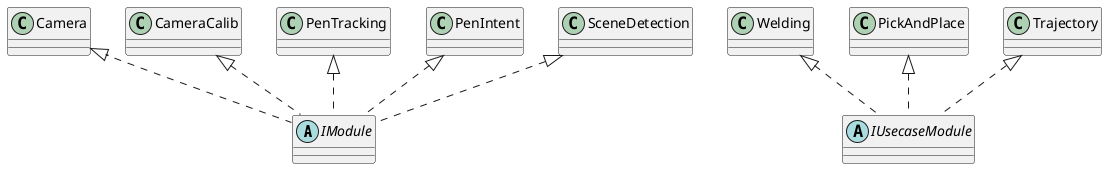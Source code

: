 @startuml
abstract "IModule"
abstract "IUsecaseModule"
Camera <|.. IModule
CameraCalib <|.. IModule
PenTracking <|.. IModule
PenIntent <|.. IModule
SceneDetection <|.. IModule
Welding <|.. IUsecaseModule
PickAndPlace <|.. IUsecaseModule
Trajectory <|.. IUsecaseModule
@enduml